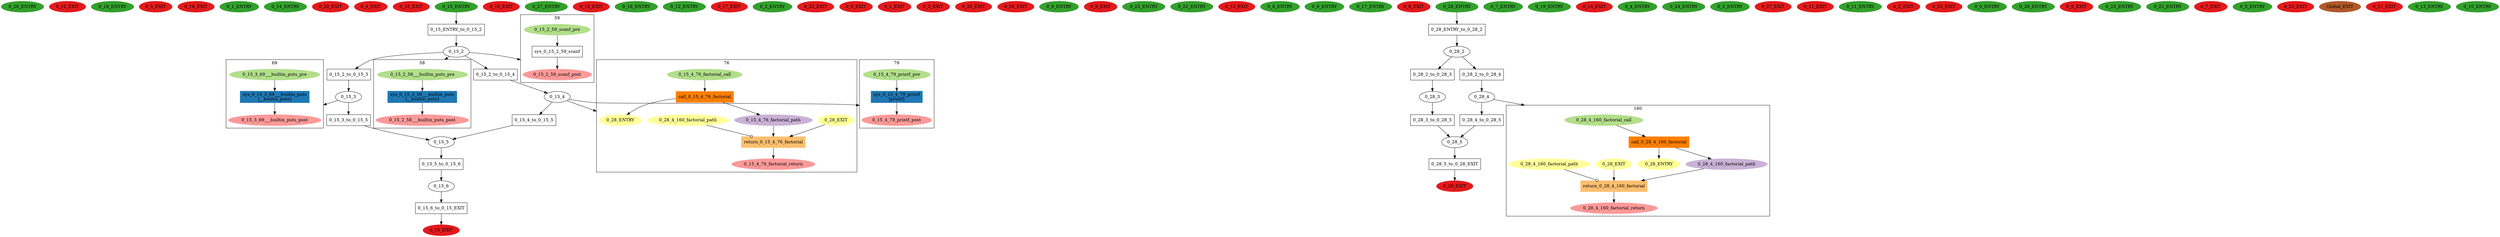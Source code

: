 digraph model { 
compound=true; 
node  [style="filled", colorscheme="paired12"];  "0_20_ENTRY" [shape=ellipse, color=4, style=filled];
  "0_12_EXIT" [shape=ellipse, color=6, style=filled];
  "0_18_ENTRY" [shape=ellipse, color=4, style=filled];
  "0_5_EXIT" [shape=ellipse, color=6, style=filled];
  "0_16_EXIT" [shape=ellipse, color=6, style=filled];
  "0_1_ENTRY" [shape=ellipse, color=4, style=filled];
  "0_14_ENTRY" [shape=ellipse, color=4, style=filled];
  "0_20_EXIT" [shape=ellipse, color=6, style=filled];
  "0_4_EXIT" [shape=ellipse, color=6, style=filled];
  "0_10_EXIT" [shape=ellipse, color=6, style=filled];
  "0_15_ENTRY" [shape=ellipse, color=4, style=filled];
  "0_19_EXIT" [shape=ellipse, color=6, style=filled];
  "0_27_ENTRY" [shape=ellipse, color=4, style=filled];
  "0_18_EXIT" [shape=ellipse, color=6, style=filled];
  "0_16_ENTRY" [shape=ellipse, color=4, style=filled];
  "0_12_ENTRY" [shape=ellipse, color=4, style=filled];
  "0_17_EXIT" [shape=ellipse, color=6, style=filled];
  "0_2_ENTRY" [shape=ellipse, color=4, style=filled];
  "0_22_EXIT" [shape=ellipse, color=6, style=filled];
  "0_0_EXIT" [shape=ellipse, color=6, style=filled];
  "0_1_EXIT" [shape=ellipse, color=6, style=filled];
  "0_3_EXIT" [shape=ellipse, color=6, style=filled];
  "0_26_EXIT" [shape=ellipse, color=6, style=filled];
  "0_24_EXIT" [shape=ellipse, color=6, style=filled];
  "0_9_ENTRY" [shape=ellipse, color=4, style=filled];
  "0_9_EXIT" [shape=ellipse, color=6, style=filled];
  "0_23_ENTRY" [shape=ellipse, color=4, style=filled];
  "0_22_ENTRY" [shape=ellipse, color=4, style=filled];
  "0_13_EXIT" [shape=ellipse, color=6, style=filled];
  "0_8_ENTRY" [shape=ellipse, color=4, style=filled];
  "0_6_ENTRY" [shape=ellipse, color=4, style=filled];
  "0_17_ENTRY" [shape=ellipse, color=4, style=filled];
  "0_8_EXIT" [shape=ellipse, color=6, style=filled];
  "0_28_EXIT" [shape=ellipse, color=6, style=filled];
  "0_7_ENTRY" [shape=ellipse, color=4, style=filled];
  "0_19_ENTRY" [shape=ellipse, color=4, style=filled];
  "0_14_EXIT" [shape=ellipse, color=6, style=filled];
  "0_4_ENTRY" [shape=ellipse, color=4, style=filled];
  "0_24_ENTRY" [shape=ellipse, color=4, style=filled];
  "0_3_ENTRY" [shape=ellipse, color=4, style=filled];
  "0_28_3" [shape=ellipse, style=""];
  "0_27_EXIT" [shape=ellipse, color=6, style=filled];
  "0_11_EXIT" [shape=ellipse, color=6, style=filled];
  "0_28_2" [shape=ellipse, style=""];
  "0_11_ENTRY" [shape=ellipse, color=4, style=filled];
  "0_28_5" [shape=ellipse, style=""];
  "0_2_EXIT" [shape=ellipse, color=6, style=filled];
  "0_28_4" [shape=ellipse, style=""];
subgraph "cluster_0_28_4_160" { 
label="160"  "0_28_4_160_factorial_call" [shape=ellipse, style=""];
  "0_28_4_160_factorial_path" [shape=ellipse, color=9, style=filled];
  "0_28_4_160_factorial_0_28_4_160_factorial_path_ref" [label="0_28_4_160_factorial_path", shape=ellipse, color=11, style=filled];
  "0_28_4_160_factorial_entry_ref" [label="0_28_ENTRY", shape=ellipse, color=11, style=filled];
  "0_28_4_160_factorial_return" [shape=ellipse, style=""];
  "0_28_4_160_factorial_exit_ref" [label="0_28_EXIT", shape=ellipse, color=11, style=filled];
  "return_0_28_4_160_factorial" [shape=box, style=""];
  "return_0_28_4_160_factorial" [color=7, style=filled];
  "return_0_28_4_160_factorial" [label="return_0_28_4_160_factorial\n"];
  "call_0_28_4_160_factorial" [shape=box, style=""];
  "call_0_28_4_160_factorial" [color=8, style=filled];
  "call_0_28_4_160_factorial" [label="call_0_28_4_160_factorial\n"];
  "0_28_4_160_factorial_path" -> "return_0_28_4_160_factorial" [label="", arrowhead="normal"];
  "0_28_4_160_factorial_call" -> "call_0_28_4_160_factorial" [label="", arrowhead="normal"];
  "0_28_4_160_factorial_0_28_4_160_factorial_path_ref" -> "return_0_28_4_160_factorial" [label="", arrowhead="odot"];
  "call_0_28_4_160_factorial" -> "0_28_4_160_factorial_entry_ref" [label="", arrowhead="normal"];
  "call_0_28_4_160_factorial" -> "0_28_4_160_factorial_path" [label="", arrowhead="normal"];
  "0_28_4_160_factorial_exit_ref" -> "return_0_28_4_160_factorial" [label="", arrowhead="normal"];
  "return_0_28_4_160_factorial" -> "0_28_4_160_factorial_return" [label="", arrowhead="normal"];
}
  "0_28_4" -> "0_28_4_160_factorial_call" [lhead="cluster_0_28_4_160"];
  "0_28_4_160_factorial_call" [color=3, style=filled];
  "0_28_4_160_factorial_return" [color=5, style=filled];
  "0_25_EXIT" [shape=ellipse, color=6, style=filled];
  "0_0_ENTRY" [shape=ellipse, color=4, style=filled];
  "0_26_ENTRY" [shape=ellipse, color=4, style=filled];
  "0_6_EXIT" [shape=ellipse, color=6, style=filled];
  "0_15_EXIT" [shape=ellipse, color=6, style=filled];
  "0_28_ENTRY" [shape=ellipse, color=4, style=filled];
  "0_25_ENTRY" [shape=ellipse, color=4, style=filled];
  "0_21_ENTRY" [shape=ellipse, color=4, style=filled];
  "0_7_EXIT" [shape=ellipse, color=6, style=filled];
  "0_5_ENTRY" [shape=ellipse, color=4, style=filled];
  "0_23_EXIT" [shape=ellipse, color=6, style=filled];
  "0_15_2" [shape=ellipse, style=""];
subgraph "cluster_0_15_2_58" { 
label="58"  "0_15_2_58___builtin_puts_pre" [shape=ellipse, style=""];
  "0_15_2_58___builtin_puts_post" [shape=ellipse, style=""];
  "sys_0_15_2_58___builtin_puts" [shape=box, style=""];
  "sys_0_15_2_58___builtin_puts" [color=2, style=filled];
  "sys_0_15_2_58___builtin_puts" [label="sys_0_15_2_58___builtin_puts\n[__builtin_puts]"];
  "sys_0_15_2_58___builtin_puts" -> "0_15_2_58___builtin_puts_post" [label="", arrowhead="normal"];
  "0_15_2_58___builtin_puts_pre" -> "sys_0_15_2_58___builtin_puts" [label="", arrowhead="normal"];
}
  "0_15_2" -> "0_15_2_58___builtin_puts_pre" [lhead="cluster_0_15_2_58"];
  "0_15_2_58___builtin_puts_pre" [color=3, style=filled];
  "0_15_2_58___builtin_puts_post" [color=5, style=filled];
subgraph "cluster_0_15_2_59" { 
label="59"  "0_15_2_59_scanf_post" [shape=ellipse, style=""];
  "0_15_2_59_scanf_pre" [shape=ellipse, style=""];
  "sys_0_15_2_59_scanf" [shape=box, style=""];
  "sys_0_15_2_59_scanf" [label="sys_0_15_2_59_scanf\n"];
  "0_15_2_59_scanf_pre" -> "sys_0_15_2_59_scanf" [label="", arrowhead="normal"];
  "sys_0_15_2_59_scanf" -> "0_15_2_59_scanf_post" [label="", arrowhead="normal"];
}
  "0_15_2" -> "0_15_2_59_scanf_post" [lhead="cluster_0_15_2_59"];
  "0_15_2_59_scanf_pre" [color=3, style=filled];
  "0_15_2_59_scanf_post" [color=5, style=filled];
  "0_15_3" [shape=ellipse, style=""];
subgraph "cluster_0_15_3_69" { 
label="69"  "0_15_3_69___builtin_puts_post" [shape=ellipse, style=""];
  "0_15_3_69___builtin_puts_pre" [shape=ellipse, style=""];
  "sys_0_15_3_69___builtin_puts" [shape=box, style=""];
  "sys_0_15_3_69___builtin_puts" [color=2, style=filled];
  "sys_0_15_3_69___builtin_puts" [label="sys_0_15_3_69___builtin_puts\n[__builtin_puts]"];
  "sys_0_15_3_69___builtin_puts" -> "0_15_3_69___builtin_puts_post" [label="", arrowhead="normal"];
  "0_15_3_69___builtin_puts_pre" -> "sys_0_15_3_69___builtin_puts" [label="", arrowhead="normal"];
}
  "0_15_3" -> "0_15_3_69___builtin_puts_post" [lhead="cluster_0_15_3_69"];
  "0_15_3_69___builtin_puts_pre" [color=3, style=filled];
  "0_15_3_69___builtin_puts_post" [color=5, style=filled];
  "Global_EXIT" [shape=ellipse, color=12, style=filled];
  "0_15_6" [shape=ellipse, style=""];
  "0_21_EXIT" [shape=ellipse, color=6, style=filled];
  "0_15_4" [shape=ellipse, style=""];
subgraph "cluster_0_15_4_76" { 
label="76"  "0_15_4_76_factorial_entry_ref" [label="0_28_ENTRY", shape=ellipse, color=11, style=filled];
  "0_15_4_76_factorial_0_28_4_160_factorial_path_ref" [label="0_28_4_160_factorial_path", shape=ellipse, color=11, style=filled];
  "0_15_4_76_factorial_return" [shape=ellipse, style=""];
  "0_15_4_76_factorial_exit_ref" [label="0_28_EXIT", shape=ellipse, color=11, style=filled];
  "0_15_4_76_factorial_call" [shape=ellipse, style=""];
  "0_15_4_76_factorial_path" [shape=ellipse, color=9, style=filled];
  "return_0_15_4_76_factorial" [shape=box, style=""];
  "return_0_15_4_76_factorial" [color=7, style=filled];
  "return_0_15_4_76_factorial" [label="return_0_15_4_76_factorial\n"];
  "call_0_15_4_76_factorial" [shape=box, style=""];
  "call_0_15_4_76_factorial" [color=8, style=filled];
  "call_0_15_4_76_factorial" [label="call_0_15_4_76_factorial\n"];
  "0_15_4_76_factorial_call" -> "call_0_15_4_76_factorial" [label="", arrowhead="normal"];
  "0_15_4_76_factorial_path" -> "return_0_15_4_76_factorial" [label="", arrowhead="normal"];
  "0_15_4_76_factorial_0_28_4_160_factorial_path_ref" -> "return_0_15_4_76_factorial" [label="", arrowhead="odot"];
  "call_0_15_4_76_factorial" -> "0_15_4_76_factorial_entry_ref" [label="", arrowhead="normal"];
  "0_15_4_76_factorial_exit_ref" -> "return_0_15_4_76_factorial" [label="", arrowhead="normal"];
  "call_0_15_4_76_factorial" -> "0_15_4_76_factorial_path" [label="", arrowhead="normal"];
  "return_0_15_4_76_factorial" -> "0_15_4_76_factorial_return" [label="", arrowhead="normal"];
}
  "0_15_4" -> "0_15_4_76_factorial_entry_ref" [lhead="cluster_0_15_4_76"];
  "0_15_4_76_factorial_call" [color=3, style=filled];
  "0_15_4_76_factorial_return" [color=5, style=filled];
subgraph "cluster_0_15_4_79" { 
label="79"  "0_15_4_79_printf_post" [shape=ellipse, style=""];
  "0_15_4_79_printf_pre" [shape=ellipse, style=""];
  "sys_0_15_4_79_printf" [shape=box, style=""];
  "sys_0_15_4_79_printf" [color=2, style=filled];
  "sys_0_15_4_79_printf" [label="sys_0_15_4_79_printf\n[printf]"];
  "0_15_4_79_printf_pre" -> "sys_0_15_4_79_printf" [label="", arrowhead="normal"];
  "sys_0_15_4_79_printf" -> "0_15_4_79_printf_post" [label="", arrowhead="normal"];
}
  "0_15_4" -> "0_15_4_79_printf_post" [lhead="cluster_0_15_4_79"];
  "0_15_4_79_printf_pre" [color=3, style=filled];
  "0_15_4_79_printf_post" [color=5, style=filled];
  "0_13_ENTRY" [shape=ellipse, color=4, style=filled];
  "0_15_5" [shape=ellipse, style=""];
  "0_10_ENTRY" [shape=ellipse, color=4, style=filled];
  "0_15_ENTRY_to_0_15_2" [shape=box, style=""];
  "0_15_ENTRY_to_0_15_2" [label="0_15_ENTRY_to_0_15_2\n"];
  "0_15_2_to_0_15_3" [shape=box, style=""];
  "0_15_2_to_0_15_3" [label="0_15_2_to_0_15_3\n"];
  "0_15_2_to_0_15_4" [shape=box, style=""];
  "0_15_2_to_0_15_4" [label="0_15_2_to_0_15_4\n"];
  "0_15_5_to_0_15_6" [shape=box, style=""];
  "0_15_5_to_0_15_6" [label="0_15_5_to_0_15_6\n"];
  "0_15_3_to_0_15_5" [shape=box, style=""];
  "0_15_3_to_0_15_5" [label="0_15_3_to_0_15_5\n"];
  "0_15_6_to_0_15_EXIT" [shape=box, style=""];
  "0_15_6_to_0_15_EXIT" [label="0_15_6_to_0_15_EXIT\n"];
  "0_28_3_to_0_28_5" [shape=box, style=""];
  "0_28_3_to_0_28_5" [label="0_28_3_to_0_28_5\n"];
  "0_28_4_to_0_28_5" [shape=box, style=""];
  "0_28_4_to_0_28_5" [label="0_28_4_to_0_28_5\n"];
  "0_28_2_to_0_28_3" [shape=box, style=""];
  "0_28_2_to_0_28_3" [label="0_28_2_to_0_28_3\n"];
  "0_28_2_to_0_28_4" [shape=box, style=""];
  "0_28_2_to_0_28_4" [label="0_28_2_to_0_28_4\n"];
  "0_28_ENTRY_to_0_28_2" [shape=box, style=""];
  "0_28_ENTRY_to_0_28_2" [label="0_28_ENTRY_to_0_28_2\n"];
  "0_15_4_to_0_15_5" [shape=box, style=""];
  "0_15_4_to_0_15_5" [label="0_15_4_to_0_15_5\n"];
  "0_28_5_to_0_28_EXIT" [shape=box, style=""];
  "0_28_5_to_0_28_EXIT" [label="0_28_5_to_0_28_EXIT\n"];
  "0_28_ENTRY_to_0_28_2" -> "0_28_2" [label="", arrowhead="normal"];
  "0_15_2" -> "0_15_2_to_0_15_4" [label="", arrowhead="normal"];
  "0_28_2_to_0_28_4" -> "0_28_4" [label="", arrowhead="normal"];
  "0_15_3_to_0_15_5" -> "0_15_5" [label="", arrowhead="normal"];
  "0_28_2_to_0_28_3" -> "0_28_3" [label="", arrowhead="normal"];
  "0_15_6_to_0_15_EXIT" -> "0_15_EXIT" [label="", arrowhead="normal"];
  "0_15_4_to_0_15_5" -> "0_15_5" [label="", arrowhead="normal"];
  "0_28_4_to_0_28_5" -> "0_28_5" [label="", arrowhead="normal"];
  "0_15_2_to_0_15_3" -> "0_15_3" [label="", arrowhead="normal"];
  "0_28_5_to_0_28_EXIT" -> "0_28_EXIT" [label="", arrowhead="normal"];
  "0_28_3" -> "0_28_3_to_0_28_5" [label="", arrowhead="normal"];
  "0_15_2" -> "0_15_2_to_0_15_3" [label="", arrowhead="normal"];
  "0_28_ENTRY" -> "0_28_ENTRY_to_0_28_2" [label="", arrowhead="normal"];
  "0_28_5" -> "0_28_5_to_0_28_EXIT" [label="", arrowhead="normal"];
  "0_28_3_to_0_28_5" -> "0_28_5" [label="", arrowhead="normal"];
  "0_15_6" -> "0_15_6_to_0_15_EXIT" [label="", arrowhead="normal"];
  "0_15_3" -> "0_15_3_to_0_15_5" [label="", arrowhead="normal"];
  "0_15_ENTRY" -> "0_15_ENTRY_to_0_15_2" [label="", arrowhead="normal"];
  "0_15_ENTRY_to_0_15_2" -> "0_15_2" [label="", arrowhead="normal"];
  "0_15_5_to_0_15_6" -> "0_15_6" [label="", arrowhead="normal"];
  "0_28_2" -> "0_28_2_to_0_28_4" [label="", arrowhead="normal"];
  "0_15_4" -> "0_15_4_to_0_15_5" [label="", arrowhead="normal"];
  "0_28_4" -> "0_28_4_to_0_28_5" [label="", arrowhead="normal"];
  "0_28_2" -> "0_28_2_to_0_28_3" [label="", arrowhead="normal"];
  "0_15_2_to_0_15_4" -> "0_15_4" [label="", arrowhead="normal"];
  "0_15_5" -> "0_15_5_to_0_15_6" [label="", arrowhead="normal"];
}
